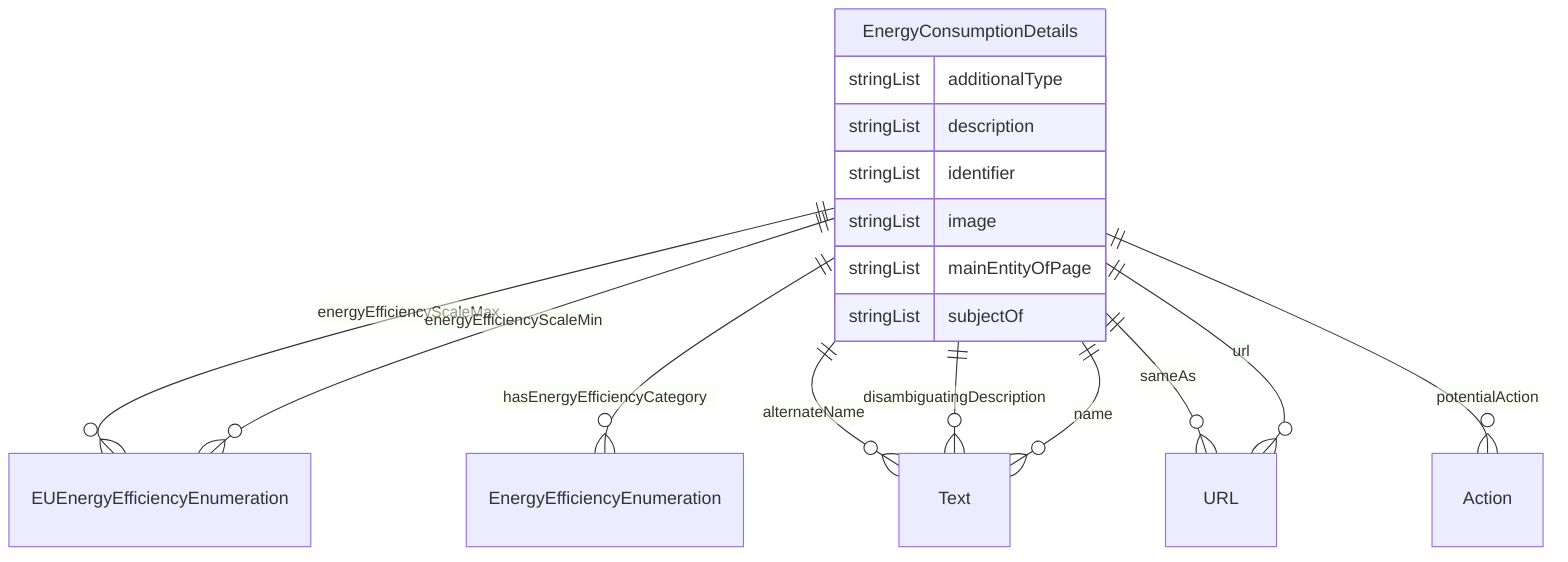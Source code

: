 erDiagram
EnergyConsumptionDetails {
    stringList additionalType  
    stringList description  
    stringList identifier  
    stringList image  
    stringList mainEntityOfPage  
    stringList subjectOf  
}

EnergyConsumptionDetails ||--}o EUEnergyEfficiencyEnumeration : "energyEfficiencyScaleMax"
EnergyConsumptionDetails ||--}o EUEnergyEfficiencyEnumeration : "energyEfficiencyScaleMin"
EnergyConsumptionDetails ||--}o EnergyEfficiencyEnumeration : "hasEnergyEfficiencyCategory"
EnergyConsumptionDetails ||--}o Text : "alternateName"
EnergyConsumptionDetails ||--}o Text : "disambiguatingDescription"
EnergyConsumptionDetails ||--}o Text : "name"
EnergyConsumptionDetails ||--}o URL : "sameAs"
EnergyConsumptionDetails ||--}o Action : "potentialAction"
EnergyConsumptionDetails ||--}o URL : "url"